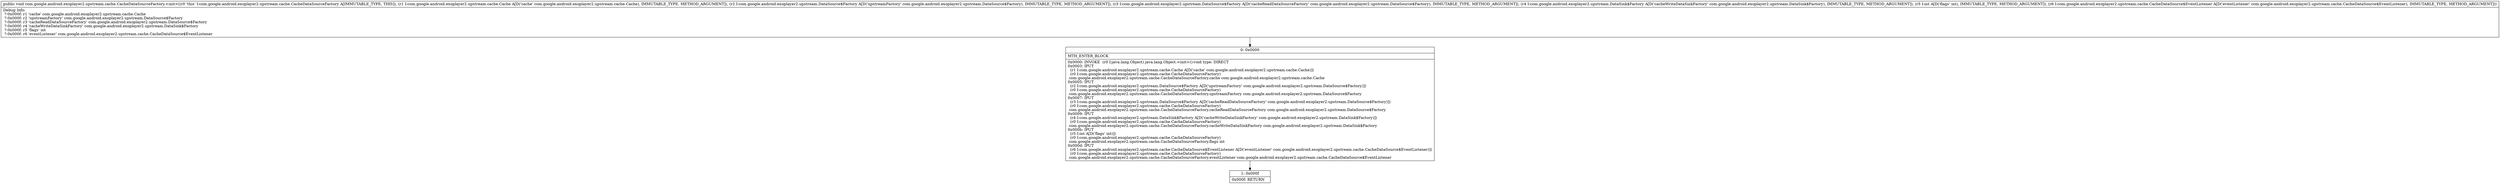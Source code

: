 digraph "CFG forcom.google.android.exoplayer2.upstream.cache.CacheDataSourceFactory.\<init\>(Lcom\/google\/android\/exoplayer2\/upstream\/cache\/Cache;Lcom\/google\/android\/exoplayer2\/upstream\/DataSource$Factory;Lcom\/google\/android\/exoplayer2\/upstream\/DataSource$Factory;Lcom\/google\/android\/exoplayer2\/upstream\/DataSink$Factory;ILcom\/google\/android\/exoplayer2\/upstream\/cache\/CacheDataSource$EventListener;)V" {
Node_0 [shape=record,label="{0\:\ 0x0000|MTH_ENTER_BLOCK\l|0x0000: INVOKE  (r0 I:java.lang.Object) java.lang.Object.\<init\>():void type: DIRECT \l0x0003: IPUT  \l  (r1 I:com.google.android.exoplayer2.upstream.cache.Cache A[D('cache' com.google.android.exoplayer2.upstream.cache.Cache)])\l  (r0 I:com.google.android.exoplayer2.upstream.cache.CacheDataSourceFactory)\l com.google.android.exoplayer2.upstream.cache.CacheDataSourceFactory.cache com.google.android.exoplayer2.upstream.cache.Cache \l0x0005: IPUT  \l  (r2 I:com.google.android.exoplayer2.upstream.DataSource$Factory A[D('upstreamFactory' com.google.android.exoplayer2.upstream.DataSource$Factory)])\l  (r0 I:com.google.android.exoplayer2.upstream.cache.CacheDataSourceFactory)\l com.google.android.exoplayer2.upstream.cache.CacheDataSourceFactory.upstreamFactory com.google.android.exoplayer2.upstream.DataSource$Factory \l0x0007: IPUT  \l  (r3 I:com.google.android.exoplayer2.upstream.DataSource$Factory A[D('cacheReadDataSourceFactory' com.google.android.exoplayer2.upstream.DataSource$Factory)])\l  (r0 I:com.google.android.exoplayer2.upstream.cache.CacheDataSourceFactory)\l com.google.android.exoplayer2.upstream.cache.CacheDataSourceFactory.cacheReadDataSourceFactory com.google.android.exoplayer2.upstream.DataSource$Factory \l0x0009: IPUT  \l  (r4 I:com.google.android.exoplayer2.upstream.DataSink$Factory A[D('cacheWriteDataSinkFactory' com.google.android.exoplayer2.upstream.DataSink$Factory)])\l  (r0 I:com.google.android.exoplayer2.upstream.cache.CacheDataSourceFactory)\l com.google.android.exoplayer2.upstream.cache.CacheDataSourceFactory.cacheWriteDataSinkFactory com.google.android.exoplayer2.upstream.DataSink$Factory \l0x000b: IPUT  \l  (r5 I:int A[D('flags' int)])\l  (r0 I:com.google.android.exoplayer2.upstream.cache.CacheDataSourceFactory)\l com.google.android.exoplayer2.upstream.cache.CacheDataSourceFactory.flags int \l0x000d: IPUT  \l  (r6 I:com.google.android.exoplayer2.upstream.cache.CacheDataSource$EventListener A[D('eventListener' com.google.android.exoplayer2.upstream.cache.CacheDataSource$EventListener)])\l  (r0 I:com.google.android.exoplayer2.upstream.cache.CacheDataSourceFactory)\l com.google.android.exoplayer2.upstream.cache.CacheDataSourceFactory.eventListener com.google.android.exoplayer2.upstream.cache.CacheDataSource$EventListener \l}"];
Node_1 [shape=record,label="{1\:\ 0x000f|0x000f: RETURN   \l}"];
MethodNode[shape=record,label="{public void com.google.android.exoplayer2.upstream.cache.CacheDataSourceFactory.\<init\>((r0 'this' I:com.google.android.exoplayer2.upstream.cache.CacheDataSourceFactory A[IMMUTABLE_TYPE, THIS]), (r1 I:com.google.android.exoplayer2.upstream.cache.Cache A[D('cache' com.google.android.exoplayer2.upstream.cache.Cache), IMMUTABLE_TYPE, METHOD_ARGUMENT]), (r2 I:com.google.android.exoplayer2.upstream.DataSource$Factory A[D('upstreamFactory' com.google.android.exoplayer2.upstream.DataSource$Factory), IMMUTABLE_TYPE, METHOD_ARGUMENT]), (r3 I:com.google.android.exoplayer2.upstream.DataSource$Factory A[D('cacheReadDataSourceFactory' com.google.android.exoplayer2.upstream.DataSource$Factory), IMMUTABLE_TYPE, METHOD_ARGUMENT]), (r4 I:com.google.android.exoplayer2.upstream.DataSink$Factory A[D('cacheWriteDataSinkFactory' com.google.android.exoplayer2.upstream.DataSink$Factory), IMMUTABLE_TYPE, METHOD_ARGUMENT]), (r5 I:int A[D('flags' int), IMMUTABLE_TYPE, METHOD_ARGUMENT]), (r6 I:com.google.android.exoplayer2.upstream.cache.CacheDataSource$EventListener A[D('eventListener' com.google.android.exoplayer2.upstream.cache.CacheDataSource$EventListener), IMMUTABLE_TYPE, METHOD_ARGUMENT]))  | Debug Info:\l  ?\-0x000f: r1 'cache' com.google.android.exoplayer2.upstream.cache.Cache\l  ?\-0x000f: r2 'upstreamFactory' com.google.android.exoplayer2.upstream.DataSource$Factory\l  ?\-0x000f: r3 'cacheReadDataSourceFactory' com.google.android.exoplayer2.upstream.DataSource$Factory\l  ?\-0x000f: r4 'cacheWriteDataSinkFactory' com.google.android.exoplayer2.upstream.DataSink$Factory\l  ?\-0x000f: r5 'flags' int\l  ?\-0x000f: r6 'eventListener' com.google.android.exoplayer2.upstream.cache.CacheDataSource$EventListener\l}"];
MethodNode -> Node_0;
Node_0 -> Node_1;
}

